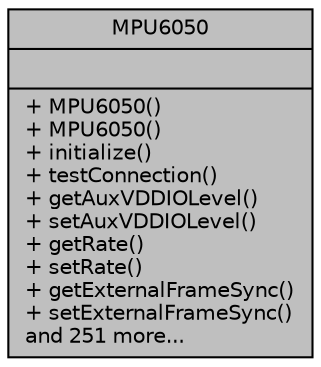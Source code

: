 digraph "MPU6050"
{
  edge [fontname="Helvetica",fontsize="10",labelfontname="Helvetica",labelfontsize="10"];
  node [fontname="Helvetica",fontsize="10",shape=record];
  Node1 [label="{MPU6050\n||+ MPU6050()\l+ MPU6050()\l+ initialize()\l+ testConnection()\l+ getAuxVDDIOLevel()\l+ setAuxVDDIOLevel()\l+ getRate()\l+ setRate()\l+ getExternalFrameSync()\l+ setExternalFrameSync()\land 251 more...\l}",height=0.2,width=0.4,color="black", fillcolor="grey75", style="filled", fontcolor="black"];
}
